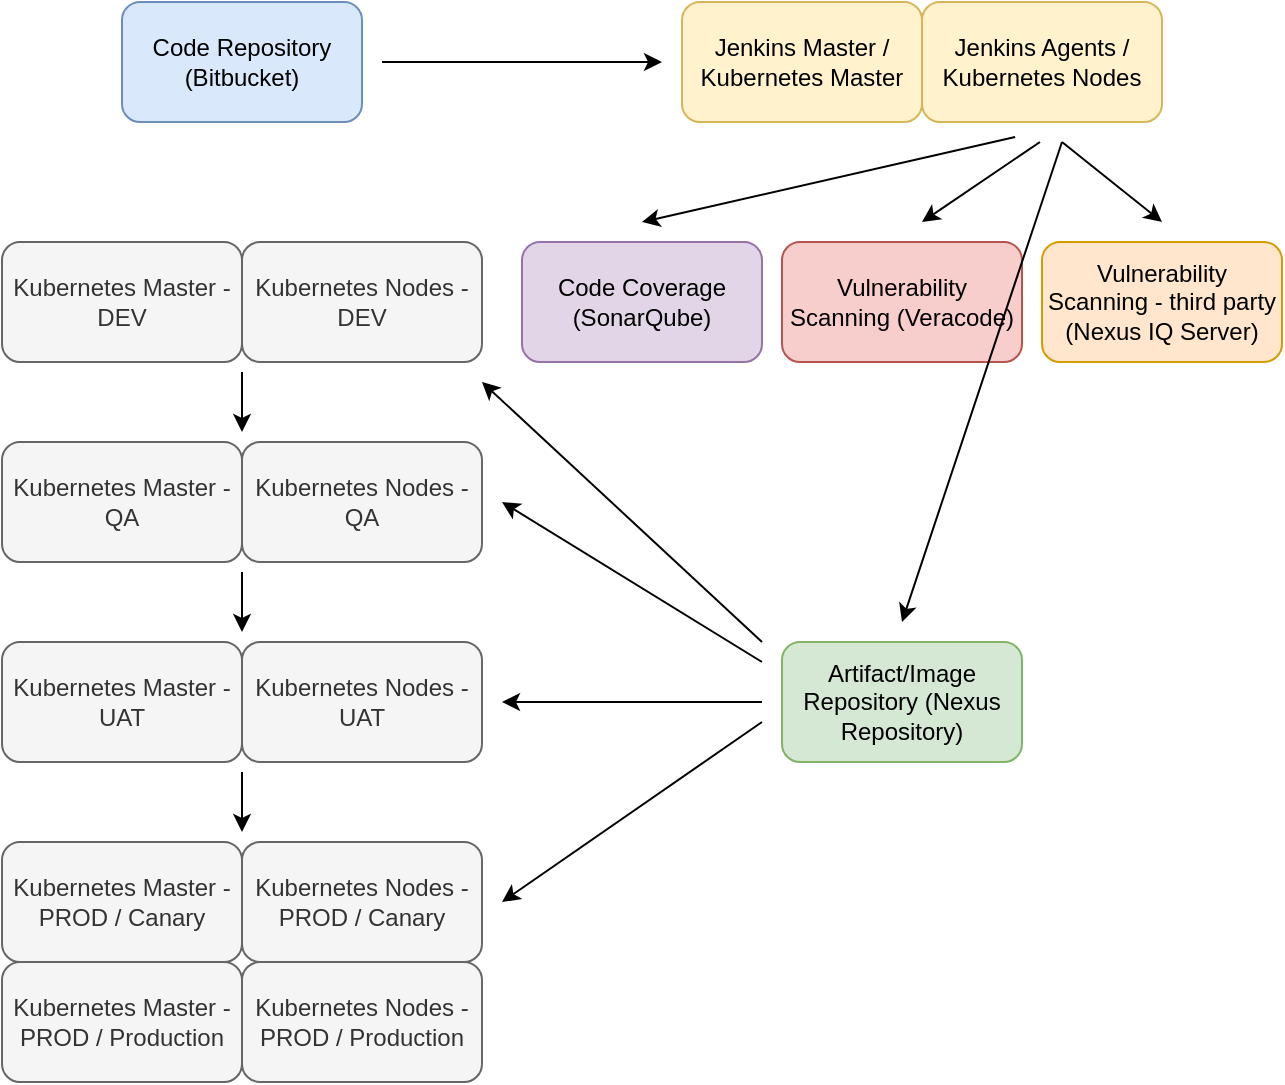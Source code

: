 <mxfile version="10.1.6-6" type="device"><diagram id="YJDzIR33lrxaVqVrbpcu" name="Page-1"><mxGraphModel dx="874" dy="594" grid="1" gridSize="10" guides="1" tooltips="1" connect="1" arrows="1" fold="1" page="1" pageScale="1" pageWidth="850" pageHeight="1100" math="0" shadow="0"><root><mxCell id="0"/><mxCell id="1" parent="0"/><mxCell id="7Z8n94gpxa6B2MmZ8Vai-1" value="Jenkins Master / Kubernetes Master" style="rounded=1;whiteSpace=wrap;html=1;fillColor=#fff2cc;strokeColor=#d6b656;" vertex="1" parent="1"><mxGeometry x="400" y="40" width="120" height="60" as="geometry"/></mxCell><mxCell id="7Z8n94gpxa6B2MmZ8Vai-2" value="Jenkins Agents / Kubernetes Nodes" style="rounded=1;whiteSpace=wrap;html=1;fillColor=#fff2cc;strokeColor=#d6b656;" vertex="1" parent="1"><mxGeometry x="520" y="40" width="120" height="60" as="geometry"/></mxCell><mxCell id="7Z8n94gpxa6B2MmZ8Vai-4" value="Code Repository (Bitbucket)" style="rounded=1;whiteSpace=wrap;html=1;fillColor=#dae8fc;strokeColor=#6c8ebf;" vertex="1" parent="1"><mxGeometry x="120" y="40" width="120" height="60" as="geometry"/></mxCell><mxCell id="7Z8n94gpxa6B2MmZ8Vai-5" value="Artifact/Image Repository (Nexus Repository)" style="rounded=1;whiteSpace=wrap;html=1;fillColor=#d5e8d4;strokeColor=#82b366;" vertex="1" parent="1"><mxGeometry x="450" y="360" width="120" height="60" as="geometry"/></mxCell><mxCell id="7Z8n94gpxa6B2MmZ8Vai-6" value="Kubernetes Master - DEV" style="rounded=1;whiteSpace=wrap;html=1;fillColor=#f5f5f5;strokeColor=#666666;fontColor=#333333;" vertex="1" parent="1"><mxGeometry x="60" y="160" width="120" height="60" as="geometry"/></mxCell><mxCell id="7Z8n94gpxa6B2MmZ8Vai-7" value="Kubernetes Nodes - DEV" style="rounded=1;whiteSpace=wrap;html=1;fillColor=#f5f5f5;strokeColor=#666666;fontColor=#333333;" vertex="1" parent="1"><mxGeometry x="180" y="160" width="120" height="60" as="geometry"/></mxCell><mxCell id="7Z8n94gpxa6B2MmZ8Vai-9" value="Kubernetes Master - QA" style="rounded=1;whiteSpace=wrap;html=1;fillColor=#f5f5f5;strokeColor=#666666;fontColor=#333333;" vertex="1" parent="1"><mxGeometry x="60" y="260" width="120" height="60" as="geometry"/></mxCell><mxCell id="7Z8n94gpxa6B2MmZ8Vai-11" value="Kubernetes Nodes - QA" style="rounded=1;whiteSpace=wrap;html=1;fillColor=#f5f5f5;strokeColor=#666666;fontColor=#333333;" vertex="1" parent="1"><mxGeometry x="180" y="260" width="120" height="60" as="geometry"/></mxCell><mxCell id="7Z8n94gpxa6B2MmZ8Vai-12" value="Kubernetes Master - UAT" style="rounded=1;whiteSpace=wrap;html=1;fillColor=#f5f5f5;strokeColor=#666666;fontColor=#333333;" vertex="1" parent="1"><mxGeometry x="60" y="360" width="120" height="60" as="geometry"/></mxCell><mxCell id="7Z8n94gpxa6B2MmZ8Vai-13" value="Kubernetes Nodes - UAT" style="rounded=1;whiteSpace=wrap;html=1;fillColor=#f5f5f5;strokeColor=#666666;fontColor=#333333;" vertex="1" parent="1"><mxGeometry x="180" y="360" width="120" height="60" as="geometry"/></mxCell><mxCell id="7Z8n94gpxa6B2MmZ8Vai-14" value="Kubernetes Master - PROD / Canary" style="rounded=1;whiteSpace=wrap;html=1;fillColor=#f5f5f5;strokeColor=#666666;fontColor=#333333;" vertex="1" parent="1"><mxGeometry x="60" y="460" width="120" height="60" as="geometry"/></mxCell><mxCell id="7Z8n94gpxa6B2MmZ8Vai-15" value="Kubernetes Nodes - PROD / Canary" style="rounded=1;whiteSpace=wrap;html=1;fillColor=#f5f5f5;strokeColor=#666666;fontColor=#333333;" vertex="1" parent="1"><mxGeometry x="180" y="460" width="120" height="60" as="geometry"/></mxCell><mxCell id="7Z8n94gpxa6B2MmZ8Vai-16" value="Kubernetes Master - PROD / Production" style="rounded=1;whiteSpace=wrap;html=1;fillColor=#f5f5f5;strokeColor=#666666;fontColor=#333333;" vertex="1" parent="1"><mxGeometry x="60" y="520" width="120" height="60" as="geometry"/></mxCell><mxCell id="7Z8n94gpxa6B2MmZ8Vai-17" value="Kubernetes Nodes - PROD / Production" style="rounded=1;whiteSpace=wrap;html=1;fillColor=#f5f5f5;strokeColor=#666666;fontColor=#333333;" vertex="1" parent="1"><mxGeometry x="180" y="520" width="120" height="60" as="geometry"/></mxCell><mxCell id="7Z8n94gpxa6B2MmZ8Vai-18" value="Code Coverage (SonarQube)" style="rounded=1;whiteSpace=wrap;html=1;fillColor=#e1d5e7;strokeColor=#9673a6;" vertex="1" parent="1"><mxGeometry x="320" y="160" width="120" height="60" as="geometry"/></mxCell><mxCell id="7Z8n94gpxa6B2MmZ8Vai-19" value="&lt;span&gt;Vulnerability Scanning - third party (Nexus IQ Server)&lt;/span&gt;" style="rounded=1;whiteSpace=wrap;html=1;fillColor=#ffe6cc;strokeColor=#d79b00;" vertex="1" parent="1"><mxGeometry x="580" y="160" width="120" height="60" as="geometry"/></mxCell><mxCell id="7Z8n94gpxa6B2MmZ8Vai-20" value="Vulnerability Scanning (Veracode)" style="rounded=1;whiteSpace=wrap;html=1;fillColor=#f8cecc;strokeColor=#b85450;" vertex="1" parent="1"><mxGeometry x="450" y="160" width="120" height="60" as="geometry"/></mxCell><mxCell id="7Z8n94gpxa6B2MmZ8Vai-28" value="" style="endArrow=classic;html=1;" edge="1" parent="1"><mxGeometry width="50" height="50" relative="1" as="geometry"><mxPoint x="180" y="425" as="sourcePoint"/><mxPoint x="180" y="455" as="targetPoint"/></mxGeometry></mxCell><mxCell id="7Z8n94gpxa6B2MmZ8Vai-38" value="" style="endArrow=classic;html=1;" edge="1" parent="1"><mxGeometry width="50" height="50" relative="1" as="geometry"><mxPoint x="180" y="325" as="sourcePoint"/><mxPoint x="180" y="355" as="targetPoint"/></mxGeometry></mxCell><mxCell id="7Z8n94gpxa6B2MmZ8Vai-39" value="" style="endArrow=classic;html=1;" edge="1" parent="1"><mxGeometry width="50" height="50" relative="1" as="geometry"><mxPoint x="180" y="225" as="sourcePoint"/><mxPoint x="180" y="255" as="targetPoint"/></mxGeometry></mxCell><mxCell id="7Z8n94gpxa6B2MmZ8Vai-40" value="" style="endArrow=classic;html=1;exitX=0.388;exitY=1.125;exitDx=0;exitDy=0;exitPerimeter=0;" edge="1" parent="1" source="7Z8n94gpxa6B2MmZ8Vai-2"><mxGeometry width="50" height="50" relative="1" as="geometry"><mxPoint x="450" y="110" as="sourcePoint"/><mxPoint x="380" y="150" as="targetPoint"/></mxGeometry></mxCell><mxCell id="7Z8n94gpxa6B2MmZ8Vai-41" value="" style="endArrow=classic;html=1;" edge="1" parent="1"><mxGeometry width="50" height="50" relative="1" as="geometry"><mxPoint x="579" y="110" as="sourcePoint"/><mxPoint x="520" y="150" as="targetPoint"/></mxGeometry></mxCell><mxCell id="7Z8n94gpxa6B2MmZ8Vai-42" value="" style="endArrow=classic;html=1;" edge="1" parent="1"><mxGeometry width="50" height="50" relative="1" as="geometry"><mxPoint x="590" y="110" as="sourcePoint"/><mxPoint x="640" y="150" as="targetPoint"/></mxGeometry></mxCell><mxCell id="7Z8n94gpxa6B2MmZ8Vai-43" value="" style="endArrow=classic;html=1;" edge="1" parent="1"><mxGeometry width="50" height="50" relative="1" as="geometry"><mxPoint x="250" y="70" as="sourcePoint"/><mxPoint x="390" y="70" as="targetPoint"/></mxGeometry></mxCell><mxCell id="7Z8n94gpxa6B2MmZ8Vai-45" value="" style="endArrow=classic;html=1;" edge="1" parent="1"><mxGeometry width="50" height="50" relative="1" as="geometry"><mxPoint x="590" y="110" as="sourcePoint"/><mxPoint x="510" y="350" as="targetPoint"/></mxGeometry></mxCell><mxCell id="7Z8n94gpxa6B2MmZ8Vai-46" value="" style="endArrow=classic;html=1;" edge="1" parent="1"><mxGeometry width="50" height="50" relative="1" as="geometry"><mxPoint x="440" y="360" as="sourcePoint"/><mxPoint x="300" y="230" as="targetPoint"/></mxGeometry></mxCell><mxCell id="7Z8n94gpxa6B2MmZ8Vai-47" value="" style="endArrow=classic;html=1;" edge="1" parent="1"><mxGeometry width="50" height="50" relative="1" as="geometry"><mxPoint x="440" y="370" as="sourcePoint"/><mxPoint x="310" y="290" as="targetPoint"/></mxGeometry></mxCell><mxCell id="7Z8n94gpxa6B2MmZ8Vai-48" value="" style="endArrow=classic;html=1;" edge="1" parent="1"><mxGeometry width="50" height="50" relative="1" as="geometry"><mxPoint x="440" y="390" as="sourcePoint"/><mxPoint x="310" y="390" as="targetPoint"/></mxGeometry></mxCell><mxCell id="7Z8n94gpxa6B2MmZ8Vai-49" value="" style="endArrow=classic;html=1;" edge="1" parent="1"><mxGeometry width="50" height="50" relative="1" as="geometry"><mxPoint x="440" y="400" as="sourcePoint"/><mxPoint x="310" y="490" as="targetPoint"/></mxGeometry></mxCell></root></mxGraphModel></diagram></mxfile>